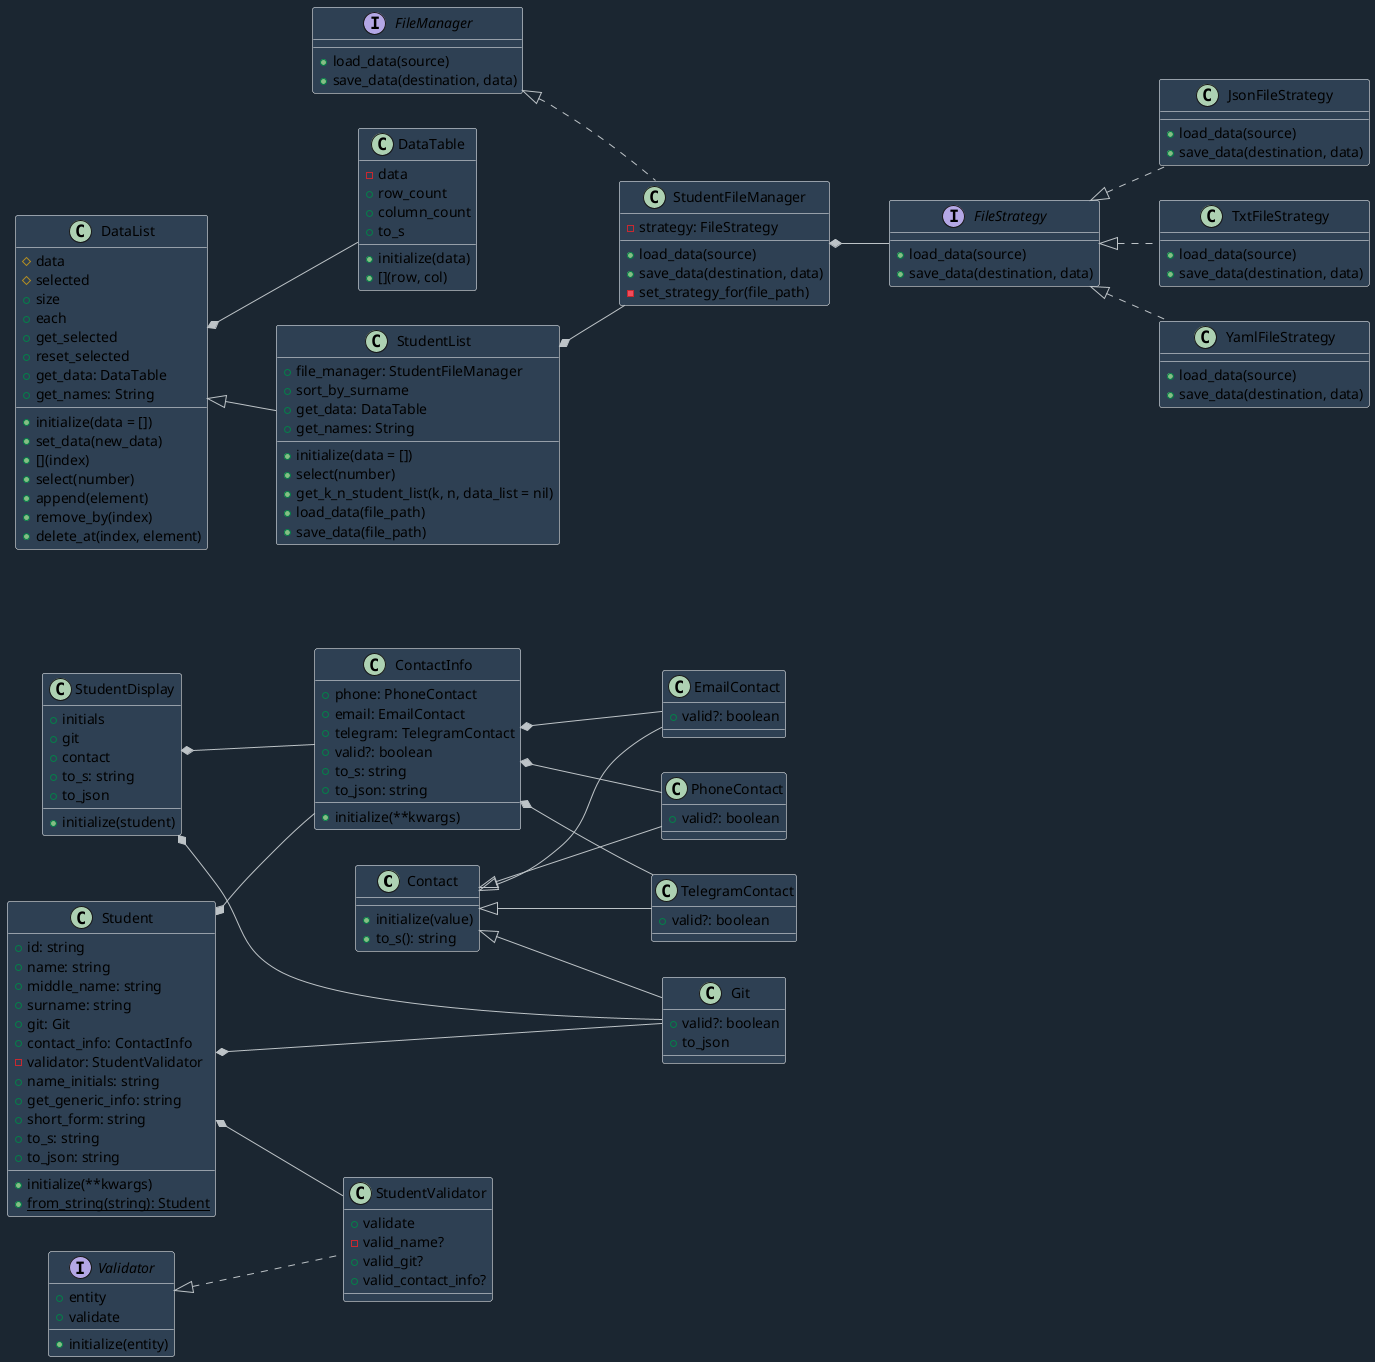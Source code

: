 @startuml

left to right direction
skinparam backgroundColor #1B2631
skinparam class {
  BackgroundColor #2E4053
  BorderColor #1111111
  ArrowColor #BDC3C7
}

class Contact {
    + initialize(value)
    + to_s(): string
}

class EmailContact extends Contact {
    + valid?: boolean
}

class PhoneContact extends Contact {
    + valid?: boolean
}

class TelegramContact extends Contact {
    + valid?: boolean
}

class Git extends Contact {
    + valid?: boolean
    + to_json
}

class ContactInfo {
    + phone: PhoneContact
    + email: EmailContact
    + telegram: TelegramContact
    + initialize(**kwargs)
    + valid?: boolean
    + to_s: string
    + to_json: string
}

class Student {
    + id: string
    + name: string
    + middle_name: string
    + surname: string
    + git: Git
    + contact_info: ContactInfo
    - validator: StudentValidator
    + initialize(**kwargs)
    + name_initials: string
    + get_generic_info: string
    + short_form: string
    + to_s: string
    + to_json: string
    + {static} from_string(string): Student
}

class StudentDisplay {
    + initials
    + git
    + contact
    + initialize(student)
    + to_s: string
    + to_json
}

interface Validator {
    + entity
    + initialize(entity)
    + validate
}

class StudentValidator implements Validator {
    + validate
    - valid_name?
    + valid_git?
    + valid_contact_info?
}

interface FileManager {
    + load_data(source)
    + save_data(destination, data)
}

class StudentFileManager implements FileManager {
    - strategy: FileStrategy
    + load_data(source)
    + save_data(destination, data)
    - set_strategy_for(file_path)
}

interface FileStrategy {
    + load_data(source)
    + save_data(destination, data)
}

class JsonFileStrategy implements FileStrategy {
    + load_data(source)
    + save_data(destination, data)
}

class TxtFileStrategy implements FileStrategy {
    + load_data(source)
    + save_data(destination, data)
}

class YamlFileStrategy implements FileStrategy {
    + load_data(source)
    + save_data(destination, data)
}

class DataTable {
    - data
    + initialize(data)
    + [](row, col)
    + row_count
    + column_count
    + to_s
}

class DataList {
    # data
    # selected
    + initialize(data = [])
    + set_data(new_data)
    + [](index)
    + size
    + each
    + select(number)
    + get_selected
    + reset_selected
    + append(element)
    + remove_by(index)
    + delete_at(index, element)
    + get_data: DataTable
    + get_names: String
}

class StudentList extends DataList {
    + file_manager: StudentFileManager
    + initialize(data = [])
    + select(number)
    + sort_by_surname
    + get_k_n_student_list(k, n, data_list = nil)
    + load_data(file_path)
    + save_data(file_path)
    + get_data: DataTable
    + get_names: String
}

ContactInfo *-- PhoneContact
ContactInfo *-- EmailContact
ContactInfo *-- TelegramContact
Student *-- ContactInfo
Student *-- Git
Student *-- StudentValidator
DataList *-- DataTable
StudentList *-- StudentFileManager
StudentFileManager *-- FileStrategy
StudentDisplay *-- Git
StudentDisplay *-- ContactInfo
@enduml